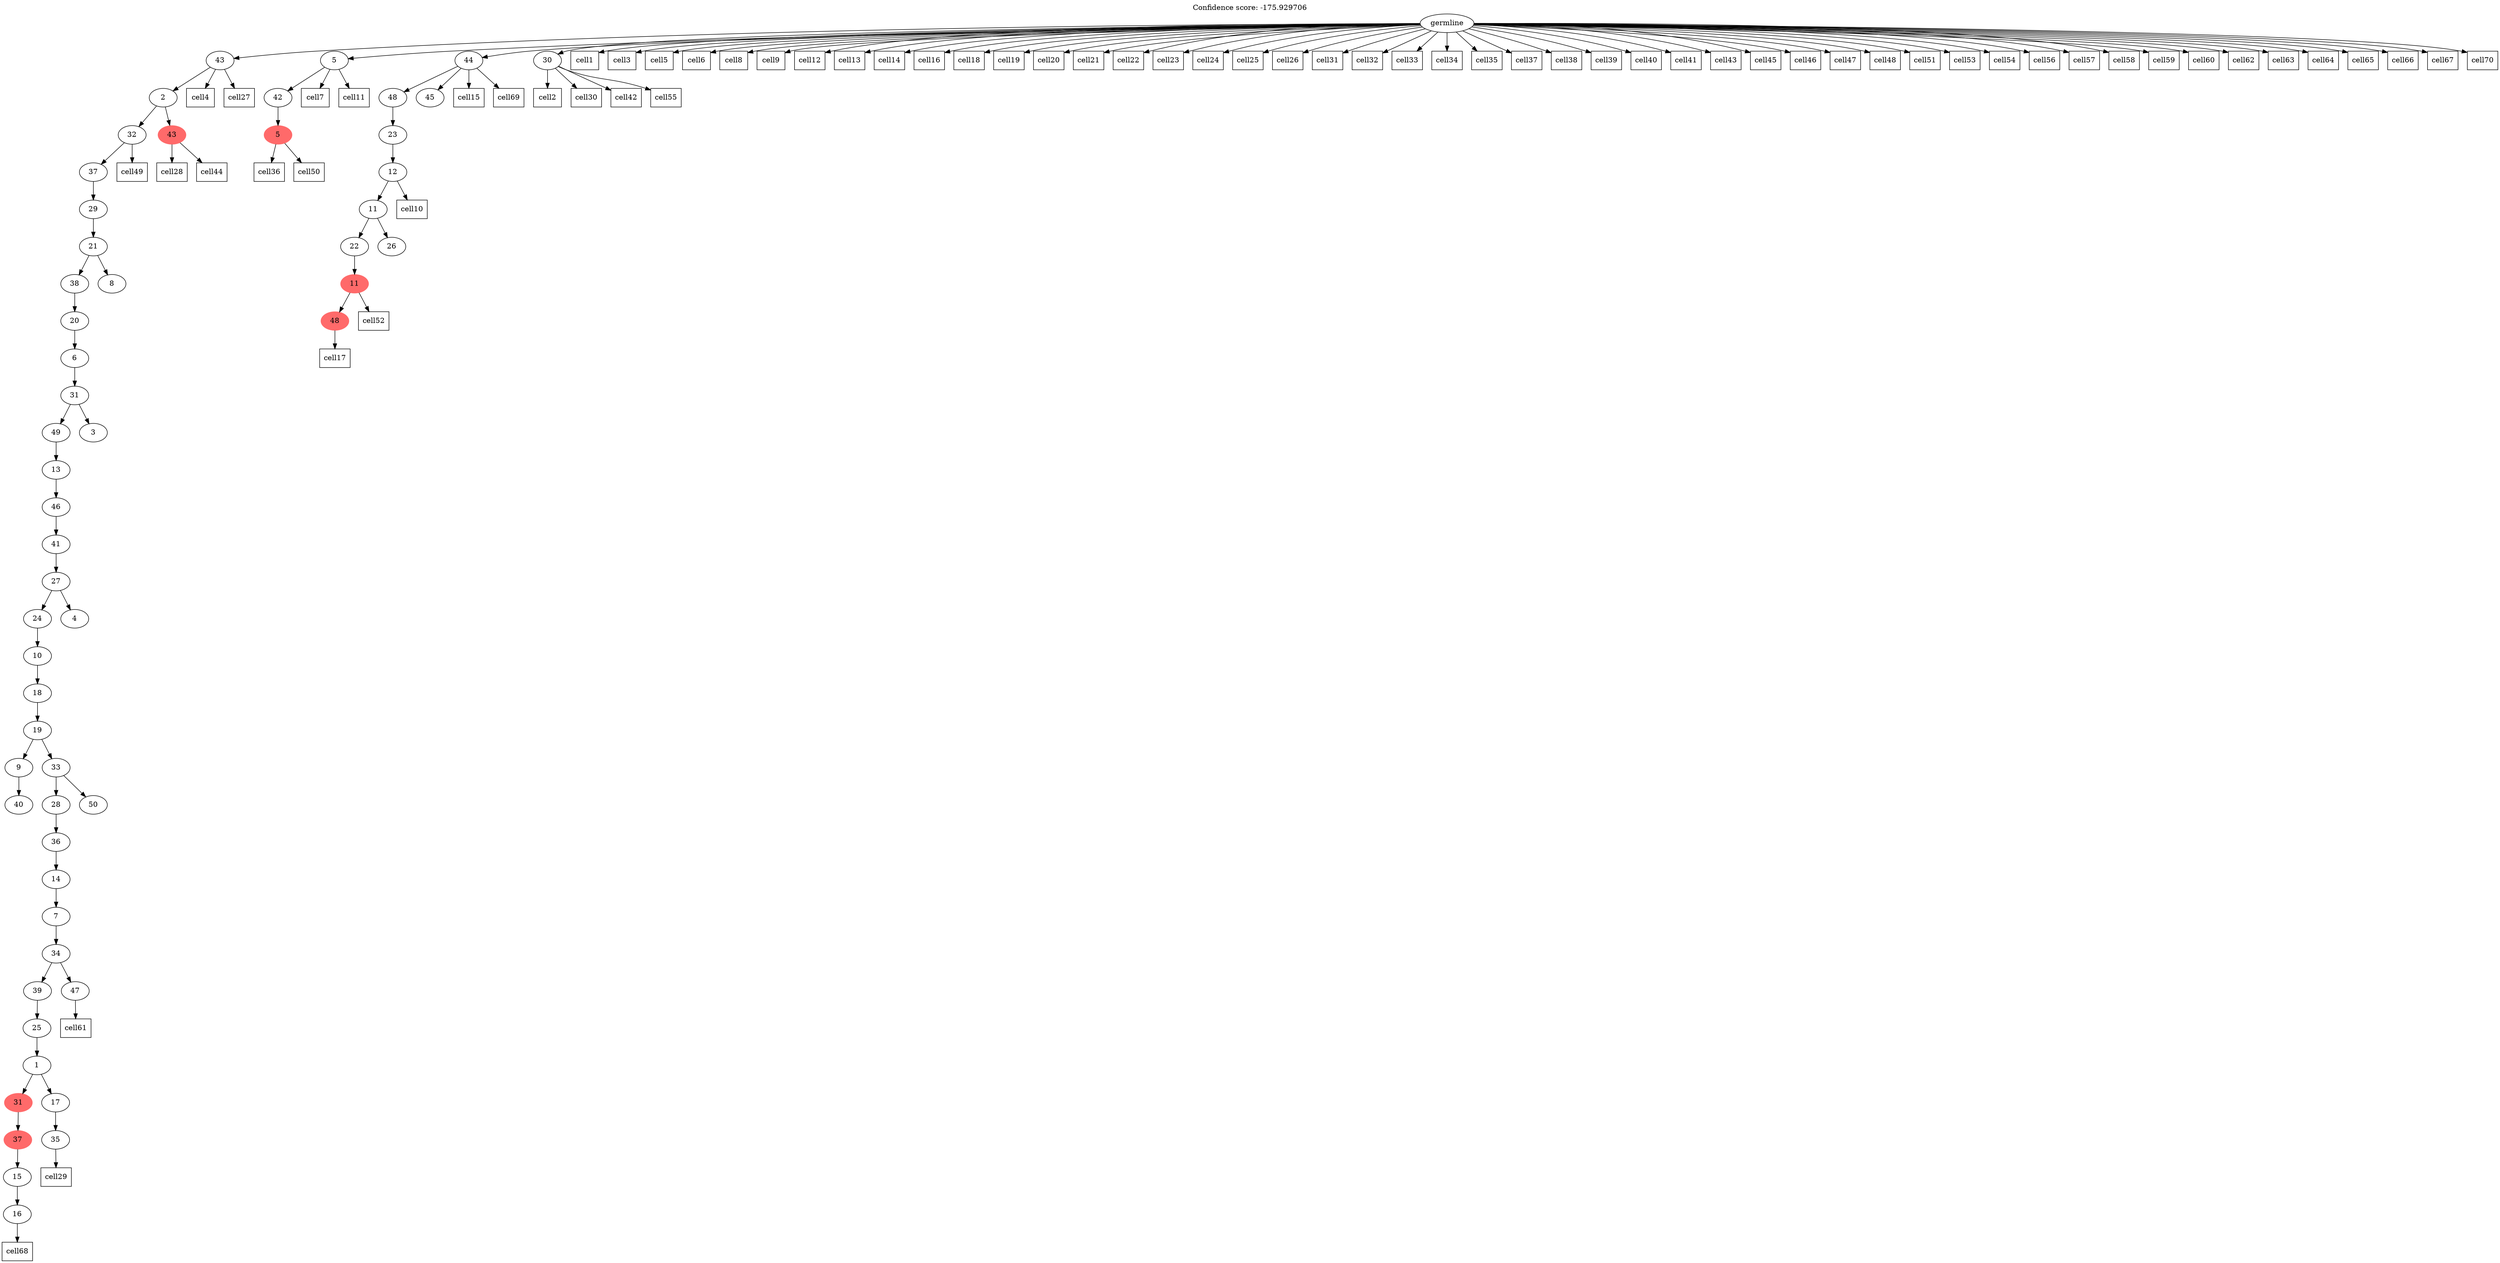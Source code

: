 digraph g {
	"50" -> "51";
	"51" [label="40"];
	"46" -> "47";
	"47" [label="16"];
	"45" -> "46";
	"46" [label="15"];
	"44" -> "45";
	"45" [color=indianred1, style=filled, label="37"];
	"42" -> "43";
	"43" [label="35"];
	"41" -> "42";
	"42" [label="17"];
	"41" -> "44";
	"44" [color=indianred1, style=filled, label="31"];
	"40" -> "41";
	"41" [label="1"];
	"39" -> "40";
	"40" [label="25"];
	"38" -> "39";
	"39" [label="39"];
	"38" -> "48";
	"48" [label="47"];
	"37" -> "38";
	"38" [label="34"];
	"36" -> "37";
	"37" [label="7"];
	"35" -> "36";
	"36" [label="14"];
	"34" -> "35";
	"35" [label="36"];
	"33" -> "34";
	"34" [label="28"];
	"33" -> "49";
	"49" [label="50"];
	"32" -> "33";
	"33" [label="33"];
	"32" -> "50";
	"50" [label="9"];
	"31" -> "32";
	"32" [label="19"];
	"30" -> "31";
	"31" [label="18"];
	"29" -> "30";
	"30" [label="10"];
	"28" -> "29";
	"29" [label="24"];
	"28" -> "52";
	"52" [label="4"];
	"27" -> "28";
	"28" [label="27"];
	"26" -> "27";
	"27" [label="41"];
	"25" -> "26";
	"26" [label="46"];
	"24" -> "25";
	"25" [label="13"];
	"23" -> "24";
	"24" [label="49"];
	"23" -> "53";
	"53" [label="3"];
	"22" -> "23";
	"23" [label="31"];
	"21" -> "22";
	"22" [label="6"];
	"20" -> "21";
	"21" [label="20"];
	"19" -> "20";
	"20" [label="38"];
	"19" -> "54";
	"54" [label="8"];
	"18" -> "19";
	"19" [label="21"];
	"17" -> "18";
	"18" [label="29"];
	"16" -> "17";
	"17" [label="37"];
	"15" -> "16";
	"16" [label="32"];
	"15" -> "55";
	"55" [color=indianred1, style=filled, label="43"];
	"14" -> "15";
	"15" [label="2"];
	"12" -> "13";
	"13" [color=indianred1, style=filled, label="5"];
	"11" -> "12";
	"12" [label="42"];
	"7" -> "8";
	"8" [color=indianred1, style=filled, label="48"];
	"6" -> "7";
	"7" [color=indianred1, style=filled, label="11"];
	"5" -> "6";
	"6" [label="22"];
	"5" -> "9";
	"9" [label="26"];
	"4" -> "5";
	"5" [label="11"];
	"3" -> "4";
	"4" [label="12"];
	"2" -> "3";
	"3" [label="23"];
	"1" -> "2";
	"2" [label="48"];
	"1" -> "10";
	"10" [label="45"];
	"0" -> "1";
	"1" [label="44"];
	"0" -> "11";
	"11" [label="5"];
	"0" -> "14";
	"14" [label="43"];
	"0" -> "56";
	"56" [label="30"];
	"0" [label="germline"];
	"0" -> "cell1";
	"cell1" [shape=box];
	"56" -> "cell2";
	"cell2" [shape=box];
	"0" -> "cell3";
	"cell3" [shape=box];
	"14" -> "cell4";
	"cell4" [shape=box];
	"0" -> "cell5";
	"cell5" [shape=box];
	"0" -> "cell6";
	"cell6" [shape=box];
	"11" -> "cell7";
	"cell7" [shape=box];
	"0" -> "cell8";
	"cell8" [shape=box];
	"0" -> "cell9";
	"cell9" [shape=box];
	"4" -> "cell10";
	"cell10" [shape=box];
	"11" -> "cell11";
	"cell11" [shape=box];
	"0" -> "cell12";
	"cell12" [shape=box];
	"0" -> "cell13";
	"cell13" [shape=box];
	"0" -> "cell14";
	"cell14" [shape=box];
	"1" -> "cell15";
	"cell15" [shape=box];
	"0" -> "cell16";
	"cell16" [shape=box];
	"8" -> "cell17";
	"cell17" [shape=box];
	"0" -> "cell18";
	"cell18" [shape=box];
	"0" -> "cell19";
	"cell19" [shape=box];
	"0" -> "cell20";
	"cell20" [shape=box];
	"0" -> "cell21";
	"cell21" [shape=box];
	"0" -> "cell22";
	"cell22" [shape=box];
	"0" -> "cell23";
	"cell23" [shape=box];
	"0" -> "cell24";
	"cell24" [shape=box];
	"0" -> "cell25";
	"cell25" [shape=box];
	"0" -> "cell26";
	"cell26" [shape=box];
	"14" -> "cell27";
	"cell27" [shape=box];
	"55" -> "cell28";
	"cell28" [shape=box];
	"43" -> "cell29";
	"cell29" [shape=box];
	"56" -> "cell30";
	"cell30" [shape=box];
	"0" -> "cell31";
	"cell31" [shape=box];
	"0" -> "cell32";
	"cell32" [shape=box];
	"0" -> "cell33";
	"cell33" [shape=box];
	"0" -> "cell34";
	"cell34" [shape=box];
	"0" -> "cell35";
	"cell35" [shape=box];
	"13" -> "cell36";
	"cell36" [shape=box];
	"0" -> "cell37";
	"cell37" [shape=box];
	"0" -> "cell38";
	"cell38" [shape=box];
	"0" -> "cell39";
	"cell39" [shape=box];
	"0" -> "cell40";
	"cell40" [shape=box];
	"0" -> "cell41";
	"cell41" [shape=box];
	"56" -> "cell42";
	"cell42" [shape=box];
	"0" -> "cell43";
	"cell43" [shape=box];
	"55" -> "cell44";
	"cell44" [shape=box];
	"0" -> "cell45";
	"cell45" [shape=box];
	"0" -> "cell46";
	"cell46" [shape=box];
	"0" -> "cell47";
	"cell47" [shape=box];
	"0" -> "cell48";
	"cell48" [shape=box];
	"16" -> "cell49";
	"cell49" [shape=box];
	"13" -> "cell50";
	"cell50" [shape=box];
	"0" -> "cell51";
	"cell51" [shape=box];
	"7" -> "cell52";
	"cell52" [shape=box];
	"0" -> "cell53";
	"cell53" [shape=box];
	"0" -> "cell54";
	"cell54" [shape=box];
	"56" -> "cell55";
	"cell55" [shape=box];
	"0" -> "cell56";
	"cell56" [shape=box];
	"0" -> "cell57";
	"cell57" [shape=box];
	"0" -> "cell58";
	"cell58" [shape=box];
	"0" -> "cell59";
	"cell59" [shape=box];
	"0" -> "cell60";
	"cell60" [shape=box];
	"48" -> "cell61";
	"cell61" [shape=box];
	"0" -> "cell62";
	"cell62" [shape=box];
	"0" -> "cell63";
	"cell63" [shape=box];
	"0" -> "cell64";
	"cell64" [shape=box];
	"0" -> "cell65";
	"cell65" [shape=box];
	"0" -> "cell66";
	"cell66" [shape=box];
	"0" -> "cell67";
	"cell67" [shape=box];
	"47" -> "cell68";
	"cell68" [shape=box];
	"1" -> "cell69";
	"cell69" [shape=box];
	"0" -> "cell70";
	"cell70" [shape=box];
	labelloc="t";
	label="Confidence score: -175.929706";
}
